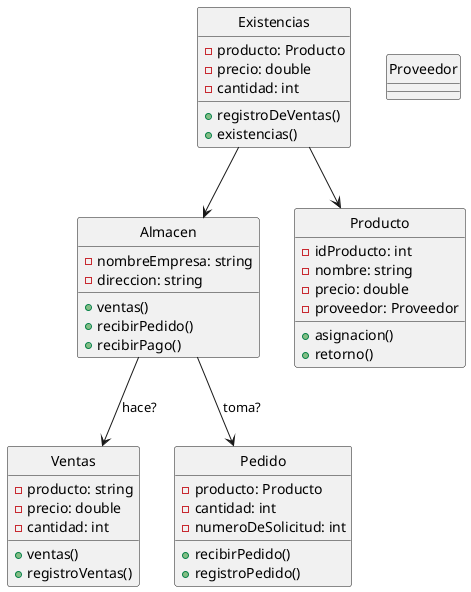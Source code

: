 @startuml latercera
skinparam  Style strictuml
skinparam  SequenceMessageAlignment center

class Ventas{
    - producto: string
    - precio: double
    - cantidad: int
    +ventas()
    +registroVentas()
}

class Almacen{
    - nombreEmpresa: string
    - direccion: string
    +ventas()
    +recibirPedido()
    +recibirPago()
}

class Pedido{
    - producto: Producto
    - cantidad: int
    - numeroDeSolicitud: int
    +recibirPedido()
    +registroPedido()
}

class Existencias{
    -producto: Producto
    -precio: double
    -cantidad: int
    +registroDeVentas()
    +existencias()
}

class Producto{
    -idProducto: int
    -nombre: string
    -precio: double
    -proveedor: Proveedor
    +asignacion()
    +retorno()
}

class Proveedor{}

Almacen-->Ventas: hace?
Almacen-->Pedido: toma?
Existencias-->Almacen
Existencias-->Producto
@enduml